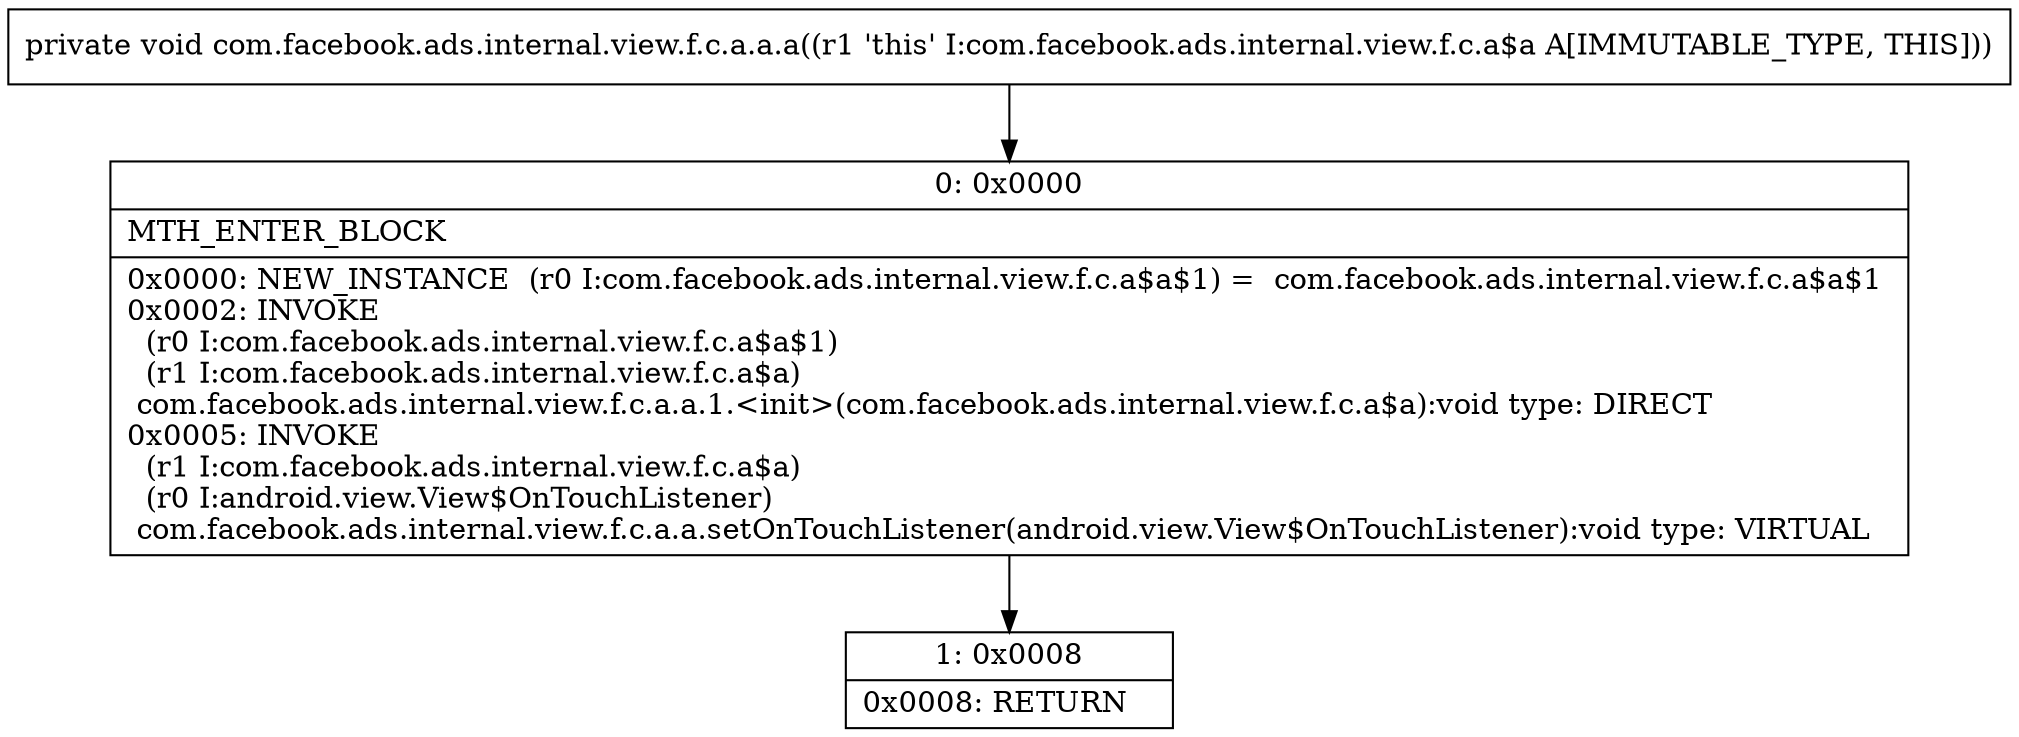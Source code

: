 digraph "CFG forcom.facebook.ads.internal.view.f.c.a.a.a()V" {
Node_0 [shape=record,label="{0\:\ 0x0000|MTH_ENTER_BLOCK\l|0x0000: NEW_INSTANCE  (r0 I:com.facebook.ads.internal.view.f.c.a$a$1) =  com.facebook.ads.internal.view.f.c.a$a$1 \l0x0002: INVOKE  \l  (r0 I:com.facebook.ads.internal.view.f.c.a$a$1)\l  (r1 I:com.facebook.ads.internal.view.f.c.a$a)\l com.facebook.ads.internal.view.f.c.a.a.1.\<init\>(com.facebook.ads.internal.view.f.c.a$a):void type: DIRECT \l0x0005: INVOKE  \l  (r1 I:com.facebook.ads.internal.view.f.c.a$a)\l  (r0 I:android.view.View$OnTouchListener)\l com.facebook.ads.internal.view.f.c.a.a.setOnTouchListener(android.view.View$OnTouchListener):void type: VIRTUAL \l}"];
Node_1 [shape=record,label="{1\:\ 0x0008|0x0008: RETURN   \l}"];
MethodNode[shape=record,label="{private void com.facebook.ads.internal.view.f.c.a.a.a((r1 'this' I:com.facebook.ads.internal.view.f.c.a$a A[IMMUTABLE_TYPE, THIS])) }"];
MethodNode -> Node_0;
Node_0 -> Node_1;
}

